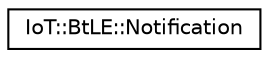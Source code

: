 digraph "Graphical Class Hierarchy"
{
 // LATEX_PDF_SIZE
  edge [fontname="Helvetica",fontsize="10",labelfontname="Helvetica",labelfontsize="10"];
  node [fontname="Helvetica",fontsize="10",shape=record];
  rankdir="LR";
  Node0 [label="IoT::BtLE::Notification",height=0.2,width=0.4,color="black", fillcolor="white", style="filled",URL="$structIoT_1_1BtLE_1_1Notification.html",tooltip=" "];
}
